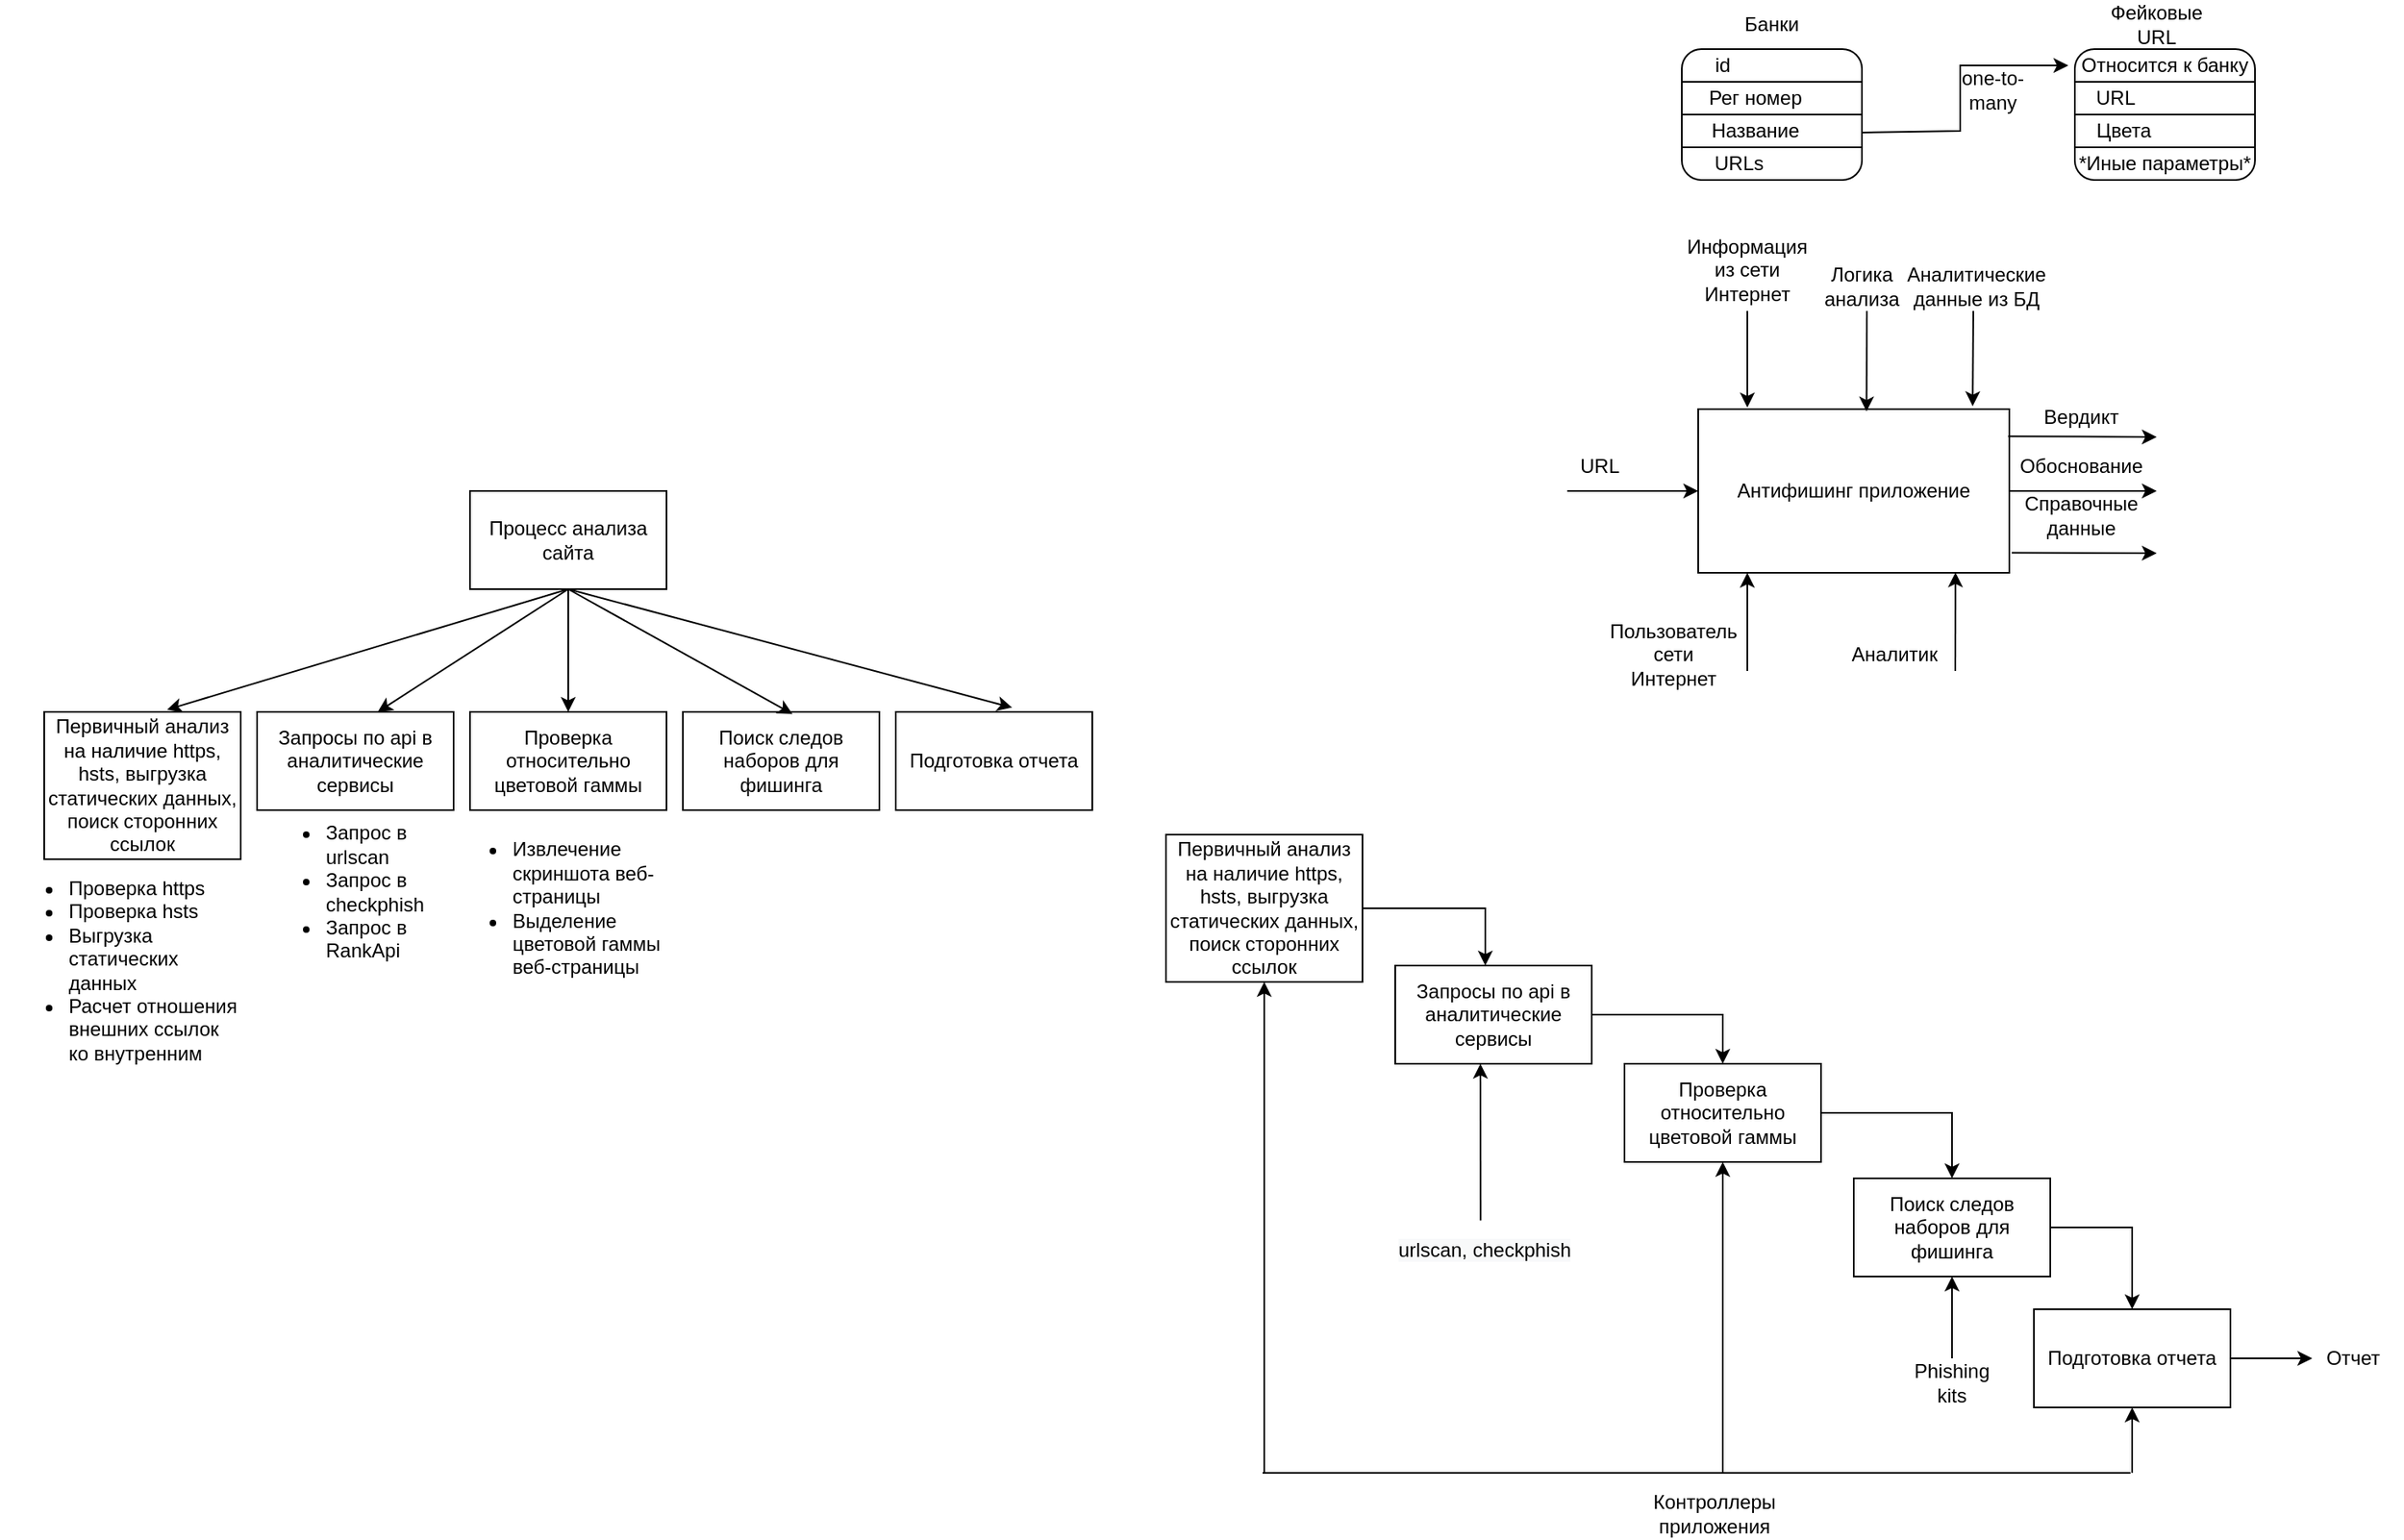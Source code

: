<mxfile version="16.4.3" type="github">
  <diagram id="pQeeyWps0hQ_D0mwcvIY" name="Page-1">
    <mxGraphModel dx="1347" dy="529" grid="1" gridSize="10" guides="1" tooltips="1" connect="1" arrows="1" fold="1" page="1" pageScale="1" pageWidth="827" pageHeight="1169" math="0" shadow="0">
      <root>
        <mxCell id="0" />
        <mxCell id="1" parent="0" />
        <mxCell id="_j-sV9EDR_Xk1Q__hm0P-1" value="" style="rounded=1;whiteSpace=wrap;html=1;" parent="1" vertex="1">
          <mxGeometry x="200" y="200" width="110" height="80" as="geometry" />
        </mxCell>
        <mxCell id="_j-sV9EDR_Xk1Q__hm0P-3" value="Банки" style="text;html=1;strokeColor=none;fillColor=none;align=center;verticalAlign=middle;whiteSpace=wrap;rounded=0;" parent="1" vertex="1">
          <mxGeometry x="225" y="170" width="60" height="30" as="geometry" />
        </mxCell>
        <mxCell id="_j-sV9EDR_Xk1Q__hm0P-4" value="Фейковые URL" style="text;html=1;strokeColor=none;fillColor=none;align=center;verticalAlign=middle;whiteSpace=wrap;rounded=0;" parent="1" vertex="1">
          <mxGeometry x="460" y="170" width="60" height="30" as="geometry" />
        </mxCell>
        <mxCell id="_j-sV9EDR_Xk1Q__hm0P-8" value="" style="endArrow=none;html=1;rounded=0;exitX=0;exitY=0.25;exitDx=0;exitDy=0;entryX=1;entryY=0.25;entryDx=0;entryDy=0;" parent="1" source="_j-sV9EDR_Xk1Q__hm0P-1" target="_j-sV9EDR_Xk1Q__hm0P-1" edge="1">
          <mxGeometry width="50" height="50" relative="1" as="geometry">
            <mxPoint x="200" y="230" as="sourcePoint" />
            <mxPoint x="250" y="180" as="targetPoint" />
            <Array as="points" />
          </mxGeometry>
        </mxCell>
        <mxCell id="_j-sV9EDR_Xk1Q__hm0P-9" value="" style="endArrow=none;html=1;rounded=0;exitX=0;exitY=0.75;exitDx=0;exitDy=0;entryX=1;entryY=0.75;entryDx=0;entryDy=0;" parent="1" source="_j-sV9EDR_Xk1Q__hm0P-1" target="_j-sV9EDR_Xk1Q__hm0P-1" edge="1">
          <mxGeometry width="50" height="50" relative="1" as="geometry">
            <mxPoint x="380" y="380" as="sourcePoint" />
            <mxPoint x="430" y="330" as="targetPoint" />
          </mxGeometry>
        </mxCell>
        <mxCell id="_j-sV9EDR_Xk1Q__hm0P-10" value="" style="endArrow=none;html=1;rounded=0;exitX=0;exitY=0.5;exitDx=0;exitDy=0;entryX=1;entryY=0.5;entryDx=0;entryDy=0;" parent="1" source="_j-sV9EDR_Xk1Q__hm0P-1" target="_j-sV9EDR_Xk1Q__hm0P-1" edge="1">
          <mxGeometry width="50" height="50" relative="1" as="geometry">
            <mxPoint x="380" y="380" as="sourcePoint" />
            <mxPoint x="430" y="330" as="targetPoint" />
          </mxGeometry>
        </mxCell>
        <mxCell id="_j-sV9EDR_Xk1Q__hm0P-15" value="id" style="text;html=1;strokeColor=none;fillColor=none;align=center;verticalAlign=middle;whiteSpace=wrap;rounded=0;" parent="1" vertex="1">
          <mxGeometry x="210" y="200" width="30" height="20" as="geometry" />
        </mxCell>
        <mxCell id="_j-sV9EDR_Xk1Q__hm0P-16" value="Рег номер" style="text;html=1;strokeColor=none;fillColor=none;align=center;verticalAlign=middle;whiteSpace=wrap;rounded=0;" parent="1" vertex="1">
          <mxGeometry x="210" y="220" width="70" height="20" as="geometry" />
        </mxCell>
        <mxCell id="_j-sV9EDR_Xk1Q__hm0P-18" value="Название" style="text;html=1;strokeColor=none;fillColor=none;align=center;verticalAlign=middle;whiteSpace=wrap;rounded=0;" parent="1" vertex="1">
          <mxGeometry x="210" y="240" width="70" height="20" as="geometry" />
        </mxCell>
        <mxCell id="_j-sV9EDR_Xk1Q__hm0P-19" value="URLs" style="text;html=1;strokeColor=none;fillColor=none;align=center;verticalAlign=middle;whiteSpace=wrap;rounded=0;" parent="1" vertex="1">
          <mxGeometry x="210" y="260" width="50" height="20" as="geometry" />
        </mxCell>
        <mxCell id="_j-sV9EDR_Xk1Q__hm0P-20" value="" style="rounded=1;whiteSpace=wrap;html=1;" parent="1" vertex="1">
          <mxGeometry x="440" y="200" width="110" height="80" as="geometry" />
        </mxCell>
        <mxCell id="_j-sV9EDR_Xk1Q__hm0P-21" value="" style="endArrow=none;html=1;rounded=0;exitX=0;exitY=0.25;exitDx=0;exitDy=0;entryX=1;entryY=0.25;entryDx=0;entryDy=0;" parent="1" source="_j-sV9EDR_Xk1Q__hm0P-20" target="_j-sV9EDR_Xk1Q__hm0P-20" edge="1">
          <mxGeometry width="50" height="50" relative="1" as="geometry">
            <mxPoint x="440" y="230" as="sourcePoint" />
            <mxPoint x="490" y="180" as="targetPoint" />
            <Array as="points" />
          </mxGeometry>
        </mxCell>
        <mxCell id="_j-sV9EDR_Xk1Q__hm0P-22" value="" style="endArrow=none;html=1;rounded=0;exitX=0;exitY=0.75;exitDx=0;exitDy=0;entryX=1;entryY=0.75;entryDx=0;entryDy=0;" parent="1" source="_j-sV9EDR_Xk1Q__hm0P-20" target="_j-sV9EDR_Xk1Q__hm0P-20" edge="1">
          <mxGeometry width="50" height="50" relative="1" as="geometry">
            <mxPoint x="620" y="380" as="sourcePoint" />
            <mxPoint x="670" y="330" as="targetPoint" />
          </mxGeometry>
        </mxCell>
        <mxCell id="_j-sV9EDR_Xk1Q__hm0P-23" value="" style="endArrow=none;html=1;rounded=0;exitX=0;exitY=0.5;exitDx=0;exitDy=0;entryX=1;entryY=0.5;entryDx=0;entryDy=0;" parent="1" source="_j-sV9EDR_Xk1Q__hm0P-20" target="_j-sV9EDR_Xk1Q__hm0P-20" edge="1">
          <mxGeometry width="50" height="50" relative="1" as="geometry">
            <mxPoint x="620" y="380" as="sourcePoint" />
            <mxPoint x="670" y="330" as="targetPoint" />
          </mxGeometry>
        </mxCell>
        <mxCell id="_j-sV9EDR_Xk1Q__hm0P-24" value="Относится к банку" style="text;html=1;strokeColor=none;fillColor=none;align=center;verticalAlign=middle;whiteSpace=wrap;rounded=0;" parent="1" vertex="1">
          <mxGeometry x="435" y="200" width="120" height="20" as="geometry" />
        </mxCell>
        <mxCell id="_j-sV9EDR_Xk1Q__hm0P-25" value="URL" style="text;html=1;strokeColor=none;fillColor=none;align=center;verticalAlign=middle;whiteSpace=wrap;rounded=0;" parent="1" vertex="1">
          <mxGeometry x="450" y="220" width="30" height="20" as="geometry" />
        </mxCell>
        <mxCell id="_j-sV9EDR_Xk1Q__hm0P-26" value="Цвета" style="text;html=1;strokeColor=none;fillColor=none;align=center;verticalAlign=middle;whiteSpace=wrap;rounded=0;" parent="1" vertex="1">
          <mxGeometry x="440" y="240" width="60" height="20" as="geometry" />
        </mxCell>
        <mxCell id="_j-sV9EDR_Xk1Q__hm0P-27" value="*Иные параметры*" style="text;html=1;strokeColor=none;fillColor=none;align=center;verticalAlign=middle;whiteSpace=wrap;rounded=0;" parent="1" vertex="1">
          <mxGeometry x="440" y="260" width="110" height="20" as="geometry" />
        </mxCell>
        <mxCell id="_j-sV9EDR_Xk1Q__hm0P-28" value="" style="endArrow=classic;html=1;rounded=0;exitX=1;exitY=0.638;exitDx=0;exitDy=0;exitPerimeter=0;entryX=-0.036;entryY=0.125;entryDx=0;entryDy=0;entryPerimeter=0;" parent="1" source="_j-sV9EDR_Xk1Q__hm0P-1" target="_j-sV9EDR_Xk1Q__hm0P-20" edge="1">
          <mxGeometry width="50" height="50" relative="1" as="geometry">
            <mxPoint x="380" y="360" as="sourcePoint" />
            <mxPoint x="430" y="310" as="targetPoint" />
            <Array as="points">
              <mxPoint x="370" y="250" />
              <mxPoint x="370" y="210" />
            </Array>
          </mxGeometry>
        </mxCell>
        <mxCell id="_j-sV9EDR_Xk1Q__hm0P-29" value="one-to-many" style="text;html=1;strokeColor=none;fillColor=none;align=center;verticalAlign=middle;whiteSpace=wrap;rounded=0;" parent="1" vertex="1">
          <mxGeometry x="360" y="210" width="60" height="30" as="geometry" />
        </mxCell>
        <mxCell id="bHVnZIvqa3Rr0SnqRM4s-2" value="Антифишинг приложение" style="rounded=0;whiteSpace=wrap;html=1;" parent="1" vertex="1">
          <mxGeometry x="210" y="420" width="190" height="100" as="geometry" />
        </mxCell>
        <mxCell id="bHVnZIvqa3Rr0SnqRM4s-3" value="" style="endArrow=classic;html=1;rounded=0;entryX=0;entryY=0.5;entryDx=0;entryDy=0;" parent="1" target="bHVnZIvqa3Rr0SnqRM4s-2" edge="1">
          <mxGeometry width="50" height="50" relative="1" as="geometry">
            <mxPoint x="130" y="470" as="sourcePoint" />
            <mxPoint x="300" y="430" as="targetPoint" />
          </mxGeometry>
        </mxCell>
        <mxCell id="bHVnZIvqa3Rr0SnqRM4s-5" value="URL" style="text;html=1;strokeColor=none;fillColor=none;align=center;verticalAlign=middle;whiteSpace=wrap;rounded=0;" parent="1" vertex="1">
          <mxGeometry x="120" y="440" width="60" height="30" as="geometry" />
        </mxCell>
        <mxCell id="bHVnZIvqa3Rr0SnqRM4s-6" value="" style="endArrow=classic;html=1;rounded=0;" parent="1" edge="1">
          <mxGeometry width="50" height="50" relative="1" as="geometry">
            <mxPoint x="240" y="580" as="sourcePoint" />
            <mxPoint x="240" y="520" as="targetPoint" />
          </mxGeometry>
        </mxCell>
        <mxCell id="bHVnZIvqa3Rr0SnqRM4s-7" value="" style="endArrow=classic;html=1;rounded=0;entryX=0.827;entryY=0.998;entryDx=0;entryDy=0;entryPerimeter=0;" parent="1" target="bHVnZIvqa3Rr0SnqRM4s-2" edge="1">
          <mxGeometry width="50" height="50" relative="1" as="geometry">
            <mxPoint x="367" y="580" as="sourcePoint" />
            <mxPoint x="300" y="530" as="targetPoint" />
          </mxGeometry>
        </mxCell>
        <mxCell id="bHVnZIvqa3Rr0SnqRM4s-8" value="Пользователь&lt;br&gt;сети Интернет" style="text;html=1;strokeColor=none;fillColor=none;align=center;verticalAlign=middle;whiteSpace=wrap;rounded=0;" parent="1" vertex="1">
          <mxGeometry x="165" y="555" width="60" height="30" as="geometry" />
        </mxCell>
        <mxCell id="bHVnZIvqa3Rr0SnqRM4s-9" value="Аналитик" style="text;html=1;strokeColor=none;fillColor=none;align=center;verticalAlign=middle;whiteSpace=wrap;rounded=0;" parent="1" vertex="1">
          <mxGeometry x="300" y="555" width="60" height="30" as="geometry" />
        </mxCell>
        <mxCell id="bHVnZIvqa3Rr0SnqRM4s-10" value="" style="endArrow=classic;html=1;rounded=0;exitX=0.996;exitY=0.166;exitDx=0;exitDy=0;exitPerimeter=0;" parent="1" source="bHVnZIvqa3Rr0SnqRM4s-2" edge="1">
          <mxGeometry width="50" height="50" relative="1" as="geometry">
            <mxPoint x="250" y="570" as="sourcePoint" />
            <mxPoint x="490" y="437" as="targetPoint" />
          </mxGeometry>
        </mxCell>
        <mxCell id="bHVnZIvqa3Rr0SnqRM4s-11" value="Вердикт" style="text;html=1;strokeColor=none;fillColor=none;align=center;verticalAlign=middle;whiteSpace=wrap;rounded=0;" parent="1" vertex="1">
          <mxGeometry x="414" y="410" width="60" height="30" as="geometry" />
        </mxCell>
        <mxCell id="bHVnZIvqa3Rr0SnqRM4s-12" value="" style="endArrow=classic;html=1;rounded=0;exitX=1;exitY=0.5;exitDx=0;exitDy=0;" parent="1" source="bHVnZIvqa3Rr0SnqRM4s-2" edge="1">
          <mxGeometry width="50" height="50" relative="1" as="geometry">
            <mxPoint x="400" y="480" as="sourcePoint" />
            <mxPoint x="490" y="470" as="targetPoint" />
          </mxGeometry>
        </mxCell>
        <mxCell id="bHVnZIvqa3Rr0SnqRM4s-13" value="Обоснование" style="text;html=1;strokeColor=none;fillColor=none;align=center;verticalAlign=middle;whiteSpace=wrap;rounded=0;" parent="1" vertex="1">
          <mxGeometry x="414" y="440" width="60" height="30" as="geometry" />
        </mxCell>
        <mxCell id="bHVnZIvqa3Rr0SnqRM4s-14" value="" style="endArrow=classic;html=1;rounded=0;exitX=1.008;exitY=0.878;exitDx=0;exitDy=0;exitPerimeter=0;" parent="1" source="bHVnZIvqa3Rr0SnqRM4s-2" edge="1">
          <mxGeometry width="50" height="50" relative="1" as="geometry">
            <mxPoint x="413.23" y="490.6" as="sourcePoint" />
            <mxPoint x="490" y="508" as="targetPoint" />
          </mxGeometry>
        </mxCell>
        <mxCell id="bHVnZIvqa3Rr0SnqRM4s-15" value="Справочные данные" style="text;html=1;strokeColor=none;fillColor=none;align=center;verticalAlign=middle;whiteSpace=wrap;rounded=0;" parent="1" vertex="1">
          <mxGeometry x="414" y="470" width="60" height="30" as="geometry" />
        </mxCell>
        <mxCell id="bHVnZIvqa3Rr0SnqRM4s-16" value="" style="endArrow=classic;html=1;rounded=0;entryX=0.158;entryY=-0.01;entryDx=0;entryDy=0;entryPerimeter=0;" parent="1" target="bHVnZIvqa3Rr0SnqRM4s-2" edge="1">
          <mxGeometry width="50" height="50" relative="1" as="geometry">
            <mxPoint x="240" y="360" as="sourcePoint" />
            <mxPoint x="300" y="510" as="targetPoint" />
          </mxGeometry>
        </mxCell>
        <mxCell id="bHVnZIvqa3Rr0SnqRM4s-17" value="" style="endArrow=classic;html=1;rounded=0;entryX=0.541;entryY=0.014;entryDx=0;entryDy=0;entryPerimeter=0;" parent="1" target="bHVnZIvqa3Rr0SnqRM4s-2" edge="1">
          <mxGeometry width="50" height="50" relative="1" as="geometry">
            <mxPoint x="313" y="360" as="sourcePoint" />
            <mxPoint x="300" y="510" as="targetPoint" />
          </mxGeometry>
        </mxCell>
        <mxCell id="bHVnZIvqa3Rr0SnqRM4s-18" value="Информация из сети Интернет" style="text;html=1;strokeColor=none;fillColor=none;align=center;verticalAlign=middle;whiteSpace=wrap;rounded=0;" parent="1" vertex="1">
          <mxGeometry x="210" y="320" width="60" height="30" as="geometry" />
        </mxCell>
        <mxCell id="bHVnZIvqa3Rr0SnqRM4s-19" value="Логика анализа" style="text;html=1;strokeColor=none;fillColor=none;align=center;verticalAlign=middle;whiteSpace=wrap;rounded=0;" parent="1" vertex="1">
          <mxGeometry x="280" y="330" width="60" height="30" as="geometry" />
        </mxCell>
        <mxCell id="bHVnZIvqa3Rr0SnqRM4s-20" value="" style="endArrow=classic;html=1;rounded=0;entryX=0.882;entryY=-0.018;entryDx=0;entryDy=0;entryPerimeter=0;" parent="1" target="bHVnZIvqa3Rr0SnqRM4s-2" edge="1">
          <mxGeometry width="50" height="50" relative="1" as="geometry">
            <mxPoint x="378" y="360" as="sourcePoint" />
            <mxPoint x="360" y="280" as="targetPoint" />
          </mxGeometry>
        </mxCell>
        <mxCell id="bHVnZIvqa3Rr0SnqRM4s-21" value="Аналитические данные из БД" style="text;html=1;strokeColor=none;fillColor=none;align=center;verticalAlign=middle;whiteSpace=wrap;rounded=0;" parent="1" vertex="1">
          <mxGeometry x="325" y="330" width="110" height="30" as="geometry" />
        </mxCell>
        <mxCell id="bHVnZIvqa3Rr0SnqRM4s-24" value="Первичный анализ на наличие https, hsts, выгрузка статических данных, поиск сторонних ссылок" style="rounded=0;whiteSpace=wrap;html=1;" parent="1" vertex="1">
          <mxGeometry x="-115" y="680" width="120" height="90" as="geometry" />
        </mxCell>
        <mxCell id="bHVnZIvqa3Rr0SnqRM4s-25" value="Запросы по api в аналитические сервисы" style="rounded=0;whiteSpace=wrap;html=1;" parent="1" vertex="1">
          <mxGeometry x="25" y="760" width="120" height="60" as="geometry" />
        </mxCell>
        <mxCell id="bHVnZIvqa3Rr0SnqRM4s-26" value="Проверка относительно цветовой гаммы" style="rounded=0;whiteSpace=wrap;html=1;" parent="1" vertex="1">
          <mxGeometry x="165" y="820" width="120" height="60" as="geometry" />
        </mxCell>
        <mxCell id="bHVnZIvqa3Rr0SnqRM4s-27" value="Поиск следов наборов для фишинга" style="rounded=0;whiteSpace=wrap;html=1;" parent="1" vertex="1">
          <mxGeometry x="305" y="890" width="120" height="60" as="geometry" />
        </mxCell>
        <mxCell id="bHVnZIvqa3Rr0SnqRM4s-28" value="Подготовка отчета" style="rounded=0;whiteSpace=wrap;html=1;" parent="1" vertex="1">
          <mxGeometry x="415" y="970" width="120" height="60" as="geometry" />
        </mxCell>
        <mxCell id="bHVnZIvqa3Rr0SnqRM4s-29" value="" style="endArrow=classic;html=1;rounded=0;exitX=1;exitY=0.5;exitDx=0;exitDy=0;" parent="1" source="bHVnZIvqa3Rr0SnqRM4s-28" edge="1">
          <mxGeometry width="50" height="50" relative="1" as="geometry">
            <mxPoint x="205" y="880" as="sourcePoint" />
            <mxPoint x="585" y="1000" as="targetPoint" />
          </mxGeometry>
        </mxCell>
        <mxCell id="bHVnZIvqa3Rr0SnqRM4s-30" value="Отчет" style="text;html=1;strokeColor=none;fillColor=none;align=center;verticalAlign=middle;whiteSpace=wrap;rounded=0;" parent="1" vertex="1">
          <mxGeometry x="580" y="985" width="60" height="30" as="geometry" />
        </mxCell>
        <mxCell id="bHVnZIvqa3Rr0SnqRM4s-31" value="" style="endArrow=classic;html=1;rounded=0;exitX=1;exitY=0.5;exitDx=0;exitDy=0;" parent="1" source="bHVnZIvqa3Rr0SnqRM4s-24" edge="1">
          <mxGeometry width="50" height="50" relative="1" as="geometry">
            <mxPoint x="190" y="880" as="sourcePoint" />
            <mxPoint x="80" y="760" as="targetPoint" />
            <Array as="points">
              <mxPoint x="80" y="725" />
            </Array>
          </mxGeometry>
        </mxCell>
        <mxCell id="bHVnZIvqa3Rr0SnqRM4s-32" value="" style="endArrow=classic;html=1;rounded=0;entryX=0.5;entryY=0;entryDx=0;entryDy=0;exitX=1;exitY=0.5;exitDx=0;exitDy=0;" parent="1" source="bHVnZIvqa3Rr0SnqRM4s-25" target="bHVnZIvqa3Rr0SnqRM4s-26" edge="1">
          <mxGeometry width="50" height="50" relative="1" as="geometry">
            <mxPoint x="150" y="790" as="sourcePoint" />
            <mxPoint x="240" y="830" as="targetPoint" />
            <Array as="points">
              <mxPoint x="225" y="790" />
            </Array>
          </mxGeometry>
        </mxCell>
        <mxCell id="bHVnZIvqa3Rr0SnqRM4s-33" value="" style="endArrow=classic;html=1;rounded=0;exitX=1;exitY=0.5;exitDx=0;exitDy=0;entryX=0.5;entryY=0;entryDx=0;entryDy=0;" parent="1" source="bHVnZIvqa3Rr0SnqRM4s-26" target="bHVnZIvqa3Rr0SnqRM4s-27" edge="1">
          <mxGeometry width="50" height="50" relative="1" as="geometry">
            <mxPoint x="190" y="880" as="sourcePoint" />
            <mxPoint x="240" y="830" as="targetPoint" />
            <Array as="points">
              <mxPoint x="365" y="850" />
            </Array>
          </mxGeometry>
        </mxCell>
        <mxCell id="bHVnZIvqa3Rr0SnqRM4s-34" value="" style="endArrow=classic;html=1;rounded=0;exitX=1;exitY=0.5;exitDx=0;exitDy=0;entryX=0.5;entryY=0;entryDx=0;entryDy=0;" parent="1" source="bHVnZIvqa3Rr0SnqRM4s-27" target="bHVnZIvqa3Rr0SnqRM4s-28" edge="1">
          <mxGeometry width="50" height="50" relative="1" as="geometry">
            <mxPoint x="190" y="880" as="sourcePoint" />
            <mxPoint x="240" y="830" as="targetPoint" />
            <Array as="points">
              <mxPoint x="475" y="920" />
            </Array>
          </mxGeometry>
        </mxCell>
        <mxCell id="bHVnZIvqa3Rr0SnqRM4s-35" value="" style="endArrow=classic;html=1;rounded=0;exitX=0.401;exitY=-0.141;exitDx=0;exitDy=0;exitPerimeter=0;" parent="1" source="bHVnZIvqa3Rr0SnqRM4s-36" edge="1">
          <mxGeometry width="50" height="50" relative="1" as="geometry">
            <mxPoint x="85" y="920" as="sourcePoint" />
            <mxPoint x="77" y="820" as="targetPoint" />
          </mxGeometry>
        </mxCell>
        <mxCell id="bHVnZIvqa3Rr0SnqRM4s-36" value="&lt;span style=&quot;color: rgb(0, 0, 0); font-family: helvetica; font-size: 12px; font-style: normal; font-weight: 400; letter-spacing: normal; text-align: center; text-indent: 0px; text-transform: none; word-spacing: 0px; background-color: rgb(248, 249, 250); display: inline; float: none;&quot;&gt;urlscan, checkphish&lt;/span&gt;" style="text;whiteSpace=wrap;html=1;" parent="1" vertex="1">
          <mxGeometry x="25" y="920" width="130" height="30" as="geometry" />
        </mxCell>
        <mxCell id="bHVnZIvqa3Rr0SnqRM4s-37" value="" style="endArrow=classic;html=1;rounded=0;entryX=0.5;entryY=1;entryDx=0;entryDy=0;" parent="1" target="bHVnZIvqa3Rr0SnqRM4s-27" edge="1">
          <mxGeometry width="50" height="50" relative="1" as="geometry">
            <mxPoint x="365" y="1000" as="sourcePoint" />
            <mxPoint x="270" y="940" as="targetPoint" />
          </mxGeometry>
        </mxCell>
        <mxCell id="bHVnZIvqa3Rr0SnqRM4s-38" value="Phishing kits" style="text;html=1;strokeColor=none;fillColor=none;align=center;verticalAlign=middle;whiteSpace=wrap;rounded=0;" parent="1" vertex="1">
          <mxGeometry x="335" y="1000" width="60" height="30" as="geometry" />
        </mxCell>
        <mxCell id="bHVnZIvqa3Rr0SnqRM4s-39" value="" style="endArrow=classic;html=1;rounded=0;entryX=0.5;entryY=1;entryDx=0;entryDy=0;" parent="1" target="bHVnZIvqa3Rr0SnqRM4s-24" edge="1">
          <mxGeometry width="50" height="50" relative="1" as="geometry">
            <mxPoint x="-55" y="1070" as="sourcePoint" />
            <mxPoint x="270" y="930" as="targetPoint" />
          </mxGeometry>
        </mxCell>
        <mxCell id="bHVnZIvqa3Rr0SnqRM4s-40" value="" style="endArrow=classic;html=1;rounded=0;entryX=0.5;entryY=1;entryDx=0;entryDy=0;" parent="1" target="bHVnZIvqa3Rr0SnqRM4s-26" edge="1">
          <mxGeometry width="50" height="50" relative="1" as="geometry">
            <mxPoint x="225" y="1070" as="sourcePoint" />
            <mxPoint x="270" y="930" as="targetPoint" />
          </mxGeometry>
        </mxCell>
        <mxCell id="bHVnZIvqa3Rr0SnqRM4s-41" value="" style="endArrow=classic;html=1;rounded=0;entryX=0.5;entryY=1;entryDx=0;entryDy=0;" parent="1" target="bHVnZIvqa3Rr0SnqRM4s-28" edge="1">
          <mxGeometry width="50" height="50" relative="1" as="geometry">
            <mxPoint x="475" y="1070" as="sourcePoint" />
            <mxPoint x="270" y="930" as="targetPoint" />
          </mxGeometry>
        </mxCell>
        <mxCell id="bHVnZIvqa3Rr0SnqRM4s-42" value="" style="endArrow=none;html=1;rounded=0;" parent="1" edge="1">
          <mxGeometry width="50" height="50" relative="1" as="geometry">
            <mxPoint x="-56" y="1070" as="sourcePoint" />
            <mxPoint x="474" y="1070" as="targetPoint" />
          </mxGeometry>
        </mxCell>
        <mxCell id="bHVnZIvqa3Rr0SnqRM4s-43" value="Контроллеры приложения" style="text;html=1;strokeColor=none;fillColor=none;align=center;verticalAlign=middle;whiteSpace=wrap;rounded=0;" parent="1" vertex="1">
          <mxGeometry x="190" y="1080" width="60" height="30" as="geometry" />
        </mxCell>
        <mxCell id="bHVnZIvqa3Rr0SnqRM4s-44" value="Первичный анализ на наличие https, hsts, выгрузка статических данных, поиск сторонних ссылок" style="rounded=0;whiteSpace=wrap;html=1;" parent="1" vertex="1">
          <mxGeometry x="-800" y="605" width="120" height="90" as="geometry" />
        </mxCell>
        <mxCell id="bHVnZIvqa3Rr0SnqRM4s-45" value="Запросы по api в аналитические сервисы" style="rounded=0;whiteSpace=wrap;html=1;" parent="1" vertex="1">
          <mxGeometry x="-670" y="605" width="120" height="60" as="geometry" />
        </mxCell>
        <mxCell id="bHVnZIvqa3Rr0SnqRM4s-46" value="Проверка относительно цветовой гаммы" style="rounded=0;whiteSpace=wrap;html=1;" parent="1" vertex="1">
          <mxGeometry x="-540" y="605" width="120" height="60" as="geometry" />
        </mxCell>
        <mxCell id="bHVnZIvqa3Rr0SnqRM4s-47" value="Поиск следов наборов для фишинга" style="rounded=0;whiteSpace=wrap;html=1;" parent="1" vertex="1">
          <mxGeometry x="-410" y="605" width="120" height="60" as="geometry" />
        </mxCell>
        <mxCell id="bHVnZIvqa3Rr0SnqRM4s-48" style="edgeStyle=orthogonalEdgeStyle;rounded=0;orthogonalLoop=1;jettySize=auto;html=1;exitX=0.5;exitY=1;exitDx=0;exitDy=0;" parent="1" source="bHVnZIvqa3Rr0SnqRM4s-44" target="bHVnZIvqa3Rr0SnqRM4s-44" edge="1">
          <mxGeometry relative="1" as="geometry" />
        </mxCell>
        <mxCell id="bHVnZIvqa3Rr0SnqRM4s-50" value="Подготовка отчета" style="rounded=0;whiteSpace=wrap;html=1;" parent="1" vertex="1">
          <mxGeometry x="-280" y="605" width="120" height="60" as="geometry" />
        </mxCell>
        <mxCell id="bHVnZIvqa3Rr0SnqRM4s-51" value="&lt;ul&gt;&lt;li&gt;Проверка https&lt;/li&gt;&lt;li&gt;Проверка hsts&lt;/li&gt;&lt;li&gt;Выгрузка статических данных&lt;/li&gt;&lt;li&gt;Расчет отношения внешних ссылок ко внутренним&lt;/li&gt;&lt;/ul&gt;" style="text;html=1;strokeColor=none;fillColor=none;align=left;verticalAlign=middle;whiteSpace=wrap;rounded=0;" parent="1" vertex="1">
          <mxGeometry x="-827" y="690" width="147" height="145" as="geometry" />
        </mxCell>
        <mxCell id="bHVnZIvqa3Rr0SnqRM4s-52" value="&lt;ul&gt;&lt;li&gt;Запрос в urlscan&lt;/li&gt;&lt;li&gt;Запрос в checkphish&lt;/li&gt;&lt;li&gt;Запрос в RankApi&amp;nbsp;&lt;/li&gt;&lt;/ul&gt;" style="text;html=1;strokeColor=none;fillColor=none;align=left;verticalAlign=middle;whiteSpace=wrap;rounded=0;" parent="1" vertex="1">
          <mxGeometry x="-670" y="675" width="120" height="80" as="geometry" />
        </mxCell>
        <mxCell id="bHVnZIvqa3Rr0SnqRM4s-54" value="&lt;ul&gt;&lt;li&gt;Извлечение скриншота веб-страницы&lt;/li&gt;&lt;li&gt;Выделение цветовой гаммы веб-страницы&amp;nbsp;&lt;/li&gt;&lt;/ul&gt;" style="text;html=1;strokeColor=none;fillColor=none;align=left;verticalAlign=middle;whiteSpace=wrap;rounded=0;" parent="1" vertex="1">
          <mxGeometry x="-556" y="672.5" width="143" height="105" as="geometry" />
        </mxCell>
        <mxCell id="bHVnZIvqa3Rr0SnqRM4s-56" value="Процесс анализа сайта" style="rounded=0;whiteSpace=wrap;html=1;" parent="1" vertex="1">
          <mxGeometry x="-540" y="470" width="120" height="60" as="geometry" />
        </mxCell>
        <mxCell id="bHVnZIvqa3Rr0SnqRM4s-57" value="" style="endArrow=classic;html=1;rounded=0;exitX=0.5;exitY=1;exitDx=0;exitDy=0;entryX=0.625;entryY=-0.015;entryDx=0;entryDy=0;entryPerimeter=0;" parent="1" source="bHVnZIvqa3Rr0SnqRM4s-56" target="bHVnZIvqa3Rr0SnqRM4s-44" edge="1">
          <mxGeometry width="50" height="50" relative="1" as="geometry">
            <mxPoint x="-460" y="610" as="sourcePoint" />
            <mxPoint x="-410" y="560" as="targetPoint" />
          </mxGeometry>
        </mxCell>
        <mxCell id="bHVnZIvqa3Rr0SnqRM4s-58" value="" style="endArrow=classic;html=1;rounded=0;exitX=0.5;exitY=1;exitDx=0;exitDy=0;entryX=0.614;entryY=0;entryDx=0;entryDy=0;entryPerimeter=0;" parent="1" source="bHVnZIvqa3Rr0SnqRM4s-56" target="bHVnZIvqa3Rr0SnqRM4s-45" edge="1">
          <mxGeometry width="50" height="50" relative="1" as="geometry">
            <mxPoint x="-460" y="610" as="sourcePoint" />
            <mxPoint x="-580" y="600" as="targetPoint" />
          </mxGeometry>
        </mxCell>
        <mxCell id="bHVnZIvqa3Rr0SnqRM4s-59" value="" style="endArrow=classic;html=1;rounded=0;entryX=0.5;entryY=0;entryDx=0;entryDy=0;" parent="1" target="bHVnZIvqa3Rr0SnqRM4s-46" edge="1">
          <mxGeometry width="50" height="50" relative="1" as="geometry">
            <mxPoint x="-480" y="530" as="sourcePoint" />
            <mxPoint x="-480" y="600" as="targetPoint" />
          </mxGeometry>
        </mxCell>
        <mxCell id="bHVnZIvqa3Rr0SnqRM4s-60" value="" style="endArrow=classic;html=1;rounded=0;exitX=0.5;exitY=1;exitDx=0;exitDy=0;entryX=0.558;entryY=0.022;entryDx=0;entryDy=0;entryPerimeter=0;" parent="1" source="bHVnZIvqa3Rr0SnqRM4s-56" target="bHVnZIvqa3Rr0SnqRM4s-47" edge="1">
          <mxGeometry width="50" height="50" relative="1" as="geometry">
            <mxPoint x="-460" y="610" as="sourcePoint" />
            <mxPoint x="-410" y="560" as="targetPoint" />
          </mxGeometry>
        </mxCell>
        <mxCell id="bHVnZIvqa3Rr0SnqRM4s-61" value="" style="endArrow=classic;html=1;rounded=0;entryX=0.592;entryY=-0.044;entryDx=0;entryDy=0;entryPerimeter=0;" parent="1" target="bHVnZIvqa3Rr0SnqRM4s-50" edge="1">
          <mxGeometry width="50" height="50" relative="1" as="geometry">
            <mxPoint x="-480" y="530" as="sourcePoint" />
            <mxPoint x="-410" y="560" as="targetPoint" />
          </mxGeometry>
        </mxCell>
      </root>
    </mxGraphModel>
  </diagram>
</mxfile>
